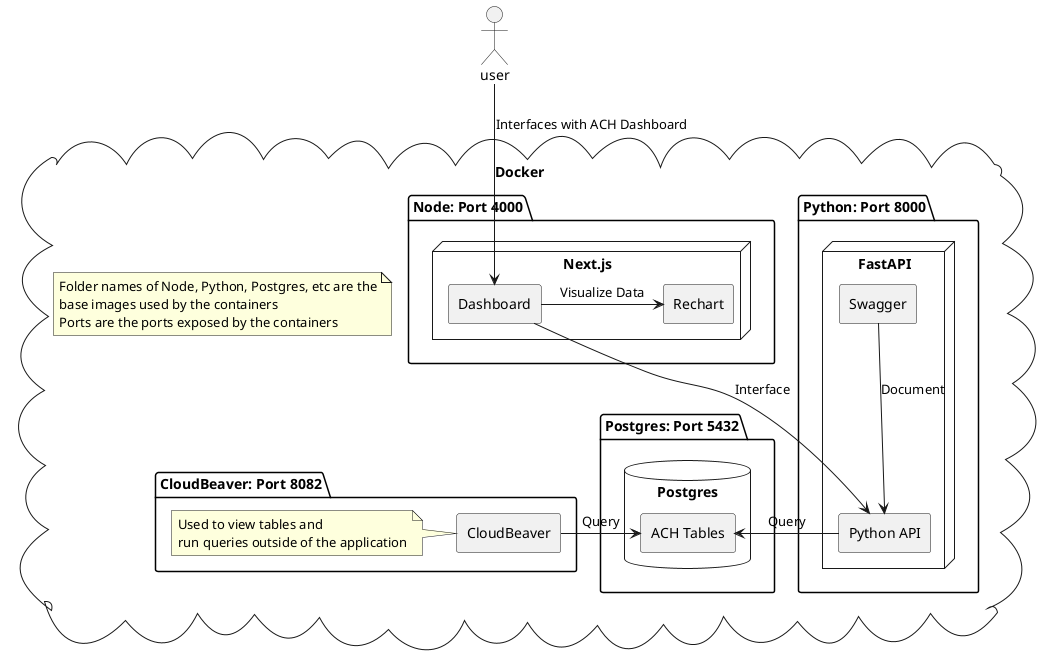 @startuml
skinparam componentStyle rectangle

actor user
cloud "Docker" {

    package "Python: Port 8000" {
        node "FastAPI" {
            [Python API]
            [Swagger]
        }
    }

    package "Node: Port 4000" as ui_container {
        node "Next.js" as nextjs {
            [Dashboard] as UI
            [Rechart]
        }
    }

    package "Postgres: Port 5432" as postgres_docker {
        database "Postgres" as postgres_db {
            [ACH Tables]
        }
    }

    package "CloudBeaver: Port 8082" as cloudbeaver {
        [CloudBeaver]
        note left of [CloudBeaver]
        Used to view tables and
        run queries outside of the application
        end note
    }

    note as n1
    Folder names of Node, Python, Postgres, etc are the
    base images used by the containers
    Ports are the ports exposed by the containers
    end note

}

[user] --> [UI] : Interfaces with ACH Dashboard
[UI] -> [Rechart] : Visualize Data
[Python API] -> [ACH Tables]: Query
[CloudBeaver] -> [ACH Tables]: Query
[UI] --> [Python API]: Interface
[Swagger] --> [Python API]: Document


@enduml